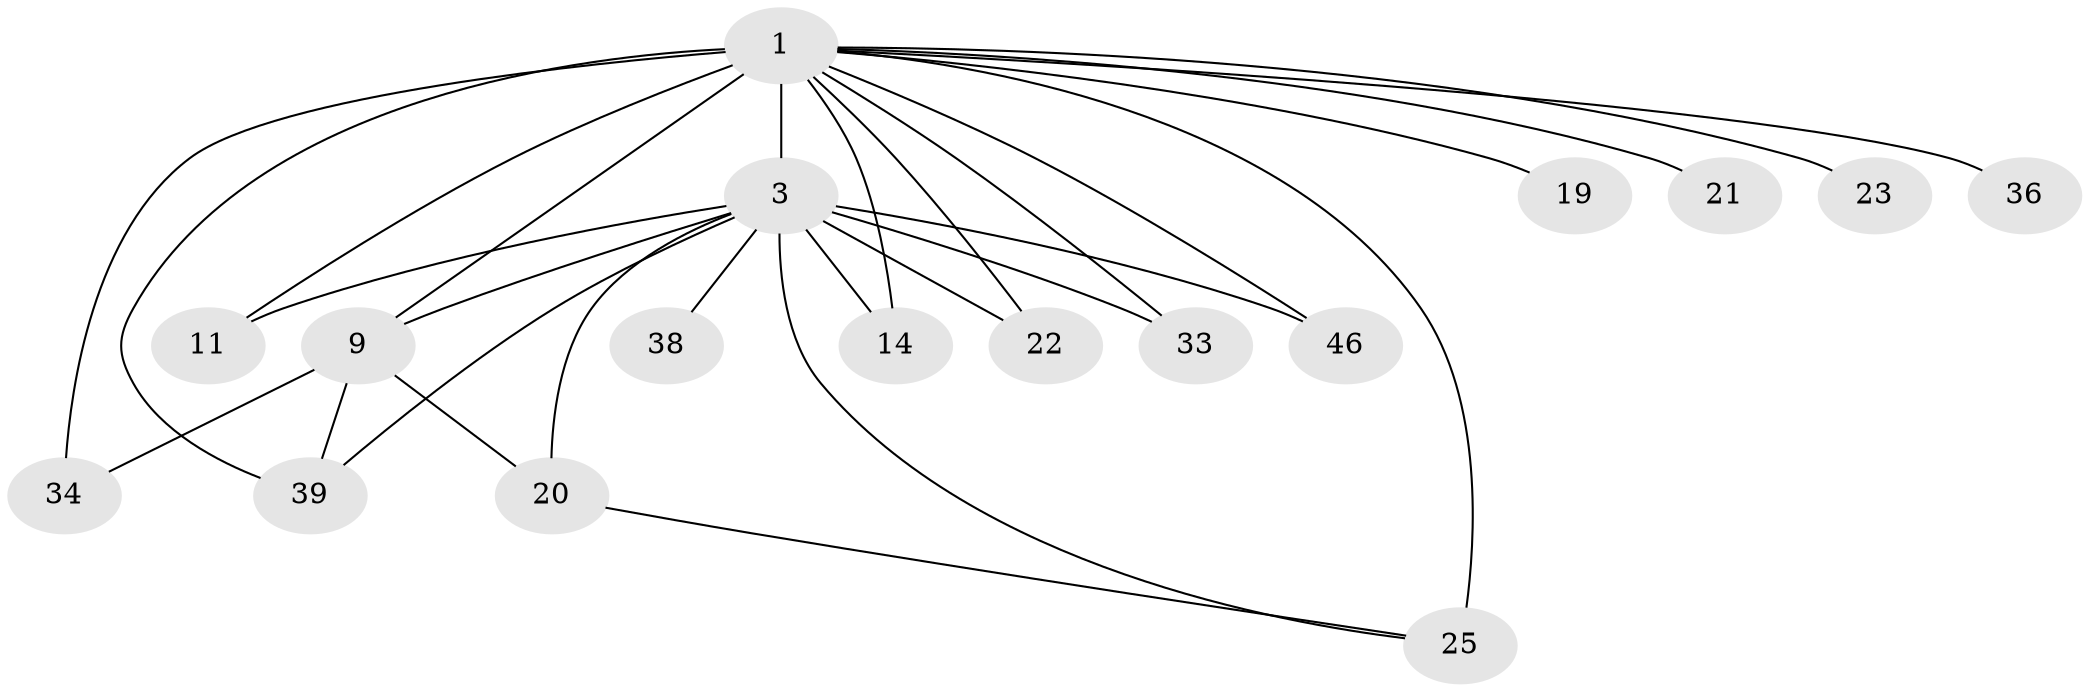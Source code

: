 // original degree distribution, {14: 0.017543859649122806, 16: 0.03508771929824561, 15: 0.03508771929824561, 20: 0.017543859649122806, 17: 0.017543859649122806, 18: 0.017543859649122806, 13: 0.017543859649122806, 12: 0.017543859649122806, 4: 0.08771929824561403, 7: 0.017543859649122806, 3: 0.22807017543859648, 2: 0.49122807017543857}
// Generated by graph-tools (version 1.1) at 2025/17/03/04/25 18:17:19]
// undirected, 17 vertices, 28 edges
graph export_dot {
graph [start="1"]
  node [color=gray90,style=filled];
  1 [super="+40+2"];
  3 [super="+31+27+35+6+7+8"];
  9;
  11 [super="+45"];
  14;
  19;
  20 [super="+52"];
  21;
  22;
  23;
  25 [super="+50+47"];
  33;
  34;
  36;
  38;
  39 [super="+49"];
  46 [super="+56"];
  1 -- 3 [weight=34];
  1 -- 9 [weight=5];
  1 -- 22;
  1 -- 11 [weight=3];
  1 -- 33;
  1 -- 34;
  1 -- 36 [weight=2];
  1 -- 39 [weight=2];
  1 -- 14 [weight=2];
  1 -- 46 [weight=3];
  1 -- 19;
  1 -- 21 [weight=2];
  1 -- 23 [weight=2];
  1 -- 25 [weight=3];
  3 -- 9 [weight=4];
  3 -- 39;
  3 -- 25;
  3 -- 38 [weight=2];
  3 -- 14;
  3 -- 20;
  3 -- 22;
  3 -- 11;
  3 -- 33;
  3 -- 46;
  9 -- 20;
  9 -- 34;
  9 -- 39;
  20 -- 25;
}
